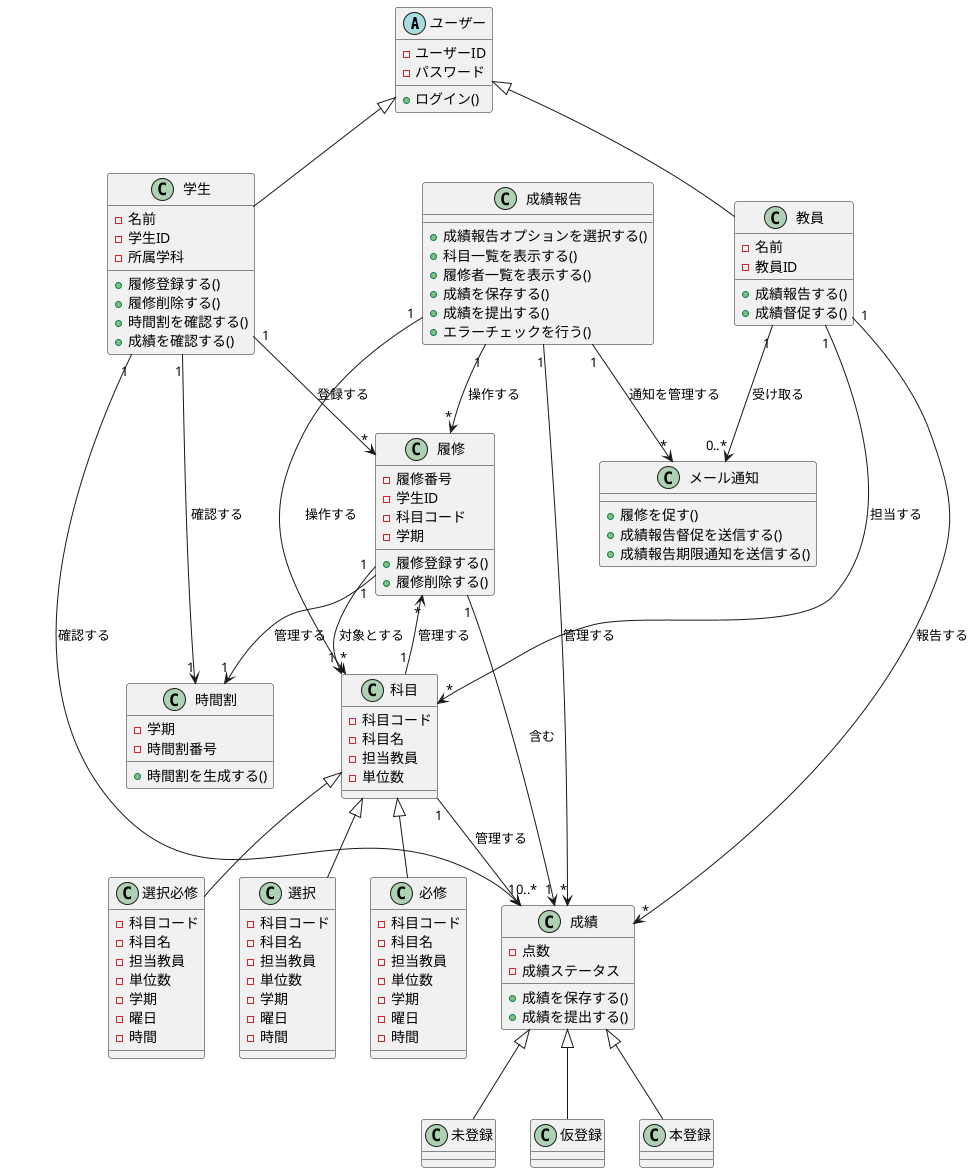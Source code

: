 @startuml テスト
'クラス定義'
abstract class ユーザー {
    - ユーザーID
    - パスワード
    + ログイン()
}

class 学生 {
    - 名前
    - 学生ID
    - 所属学科
    + 履修登録する()
    + 履修削除する()
    + 時間割を確認する()
    + 成績を確認する()
}

class 教員 {
    - 名前
    - 教員ID
    + 成績報告する()
    + 成績督促する()
}

class 科目 {
    - 科目コード
    - 科目名
    - 担当教員
    - 単位数
}

class 必修{
    - 科目コード
    - 科目名
    - 担当教員
    - 単位数
    - 学期
    - 曜日
    - 時間
}

class 選択必修{
    - 科目コード
    - 科目名
    - 担当教員
    - 単位数
    - 学期
    - 曜日
    - 時間  
}

class 選択{
    - 科目コード
    - 科目名
    - 担当教員
    - 単位数
    - 学期
    - 曜日
    - 時間
}

class 履修 {
    - 履修番号
    - 学生ID
    - 科目コード
    - 学期
    + 履修登録する()
    + 履修削除する()
}

class 成績 {
    - 点数
    - 成績ステータス
    + 成績を保存する()
    + 成績を提出する()
}

class 未登録{

}

class 仮登録{

}

class 本登録{

}

class 時間割 {
    - 学期
    - 時間割番号
    + 時間割を生成する()
}

class 成績報告 {
    + 成績報告オプションを選択する()
    + 科目一覧を表示する()
    + 履修者一覧を表示する()
    + 成績を保存する()
    + 成績を提出する()
    + エラーチェックを行う()
}

class メール通知 {
    + 履修を促す()
    + 成績報告督促を送信する()
    + 成績報告期限通知を送信する()
}

'クラスの関連付け'
ユーザー <|-down- 学生
ユーザー <|-down- 教員

学生 "1" --> "*" 履修 : 登録する
学生 "1" --> "1" 時間割 : 確認する
学生 "1" --> "1" 成績 : 確認する

教員 "1" --> "*" 科目 : 担当する
教員 "1" --> "*" 成績 : 報告する
教員 "1" --> "0..*" メール通知 : 受け取る

科目 "1" --> "*" 履修 : 管理する
科目 "1" --> "0..*" 成績 : 管理する

履修 "1" --> "1" 成績 : 含む
履修 "1" --> "1" 科目 : 対象とする
履修 "1" --> "1" 時間割 : 管理する

成績報告 "1" --> "*" 成績 : 管理する
成績報告 "1" --> "*" 科目 : 操作する
成績報告 "1" --> "*" 履修 : 操作する
成績報告 "1" --> "*" メール通知 : 通知を管理する

科目 <|-- 必修
科目 <|-- 選択必修
科目 <|-- 選択

成績 <|-- 未登録
成績 <|-- 仮登録
成績 <|-- 本登録
@enduml
